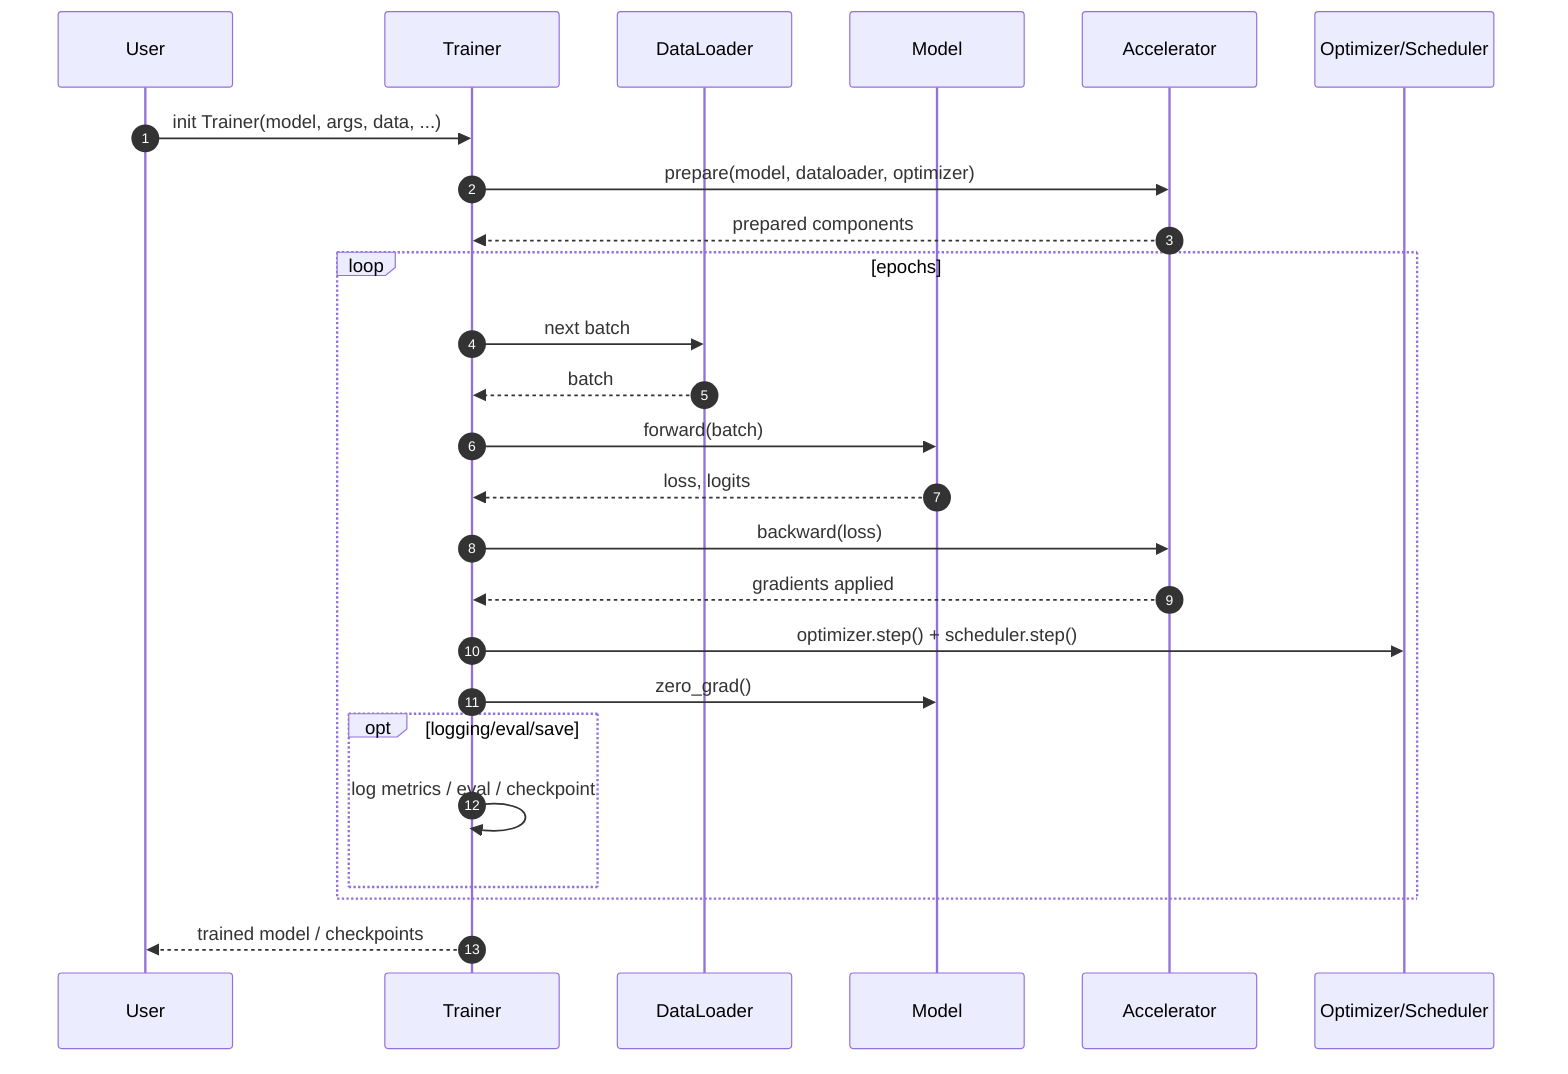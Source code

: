 %% Sequence: Trainer training loop
sequenceDiagram
    autonumber
    participant U as User
    participant Tr as Trainer
    participant DL as DataLoader
    participant M as Model
    participant A as Accelerator
    participant O as Optimizer/Scheduler

    U->>Tr: init Trainer(model, args, data, ...)
    Tr->>A: prepare(model, dataloader, optimizer)
    A-->>Tr: prepared components
    loop epochs
        Tr->>DL: next batch
        DL-->>Tr: batch
        Tr->>M: forward(batch)
        M-->>Tr: loss, logits
        Tr->>A: backward(loss)
        A-->>Tr: gradients applied
        Tr->>O: optimizer.step() + scheduler.step()
        Tr->>M: zero_grad()
        opt logging/eval/save
            Tr->>Tr: log metrics / eval / checkpoint
        end
    end
    Tr-->>U: trained model / checkpoints